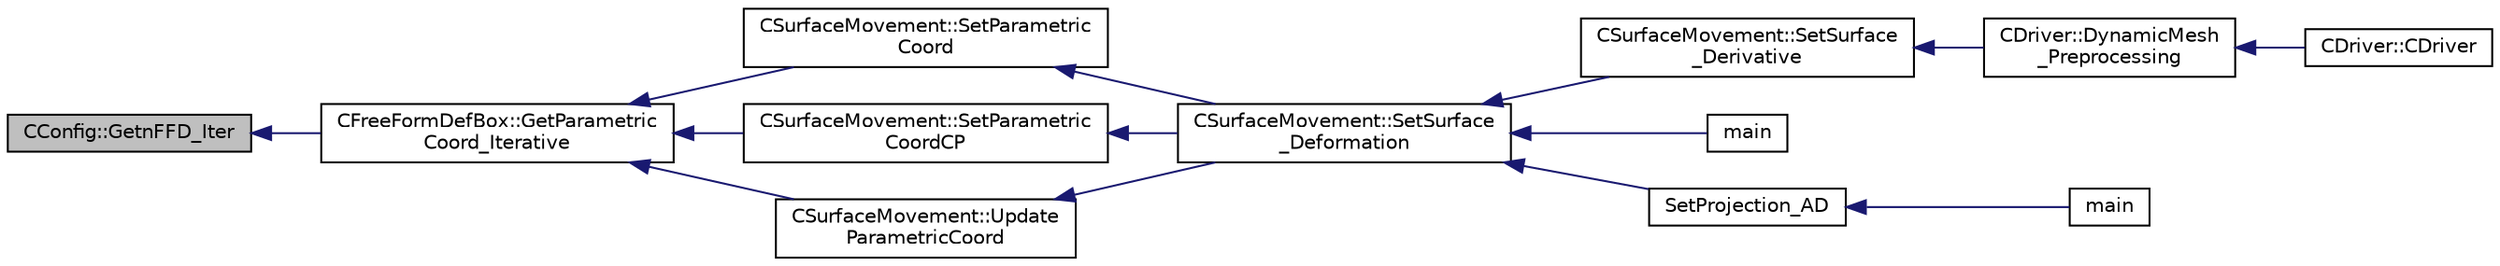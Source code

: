 digraph "CConfig::GetnFFD_Iter"
{
  edge [fontname="Helvetica",fontsize="10",labelfontname="Helvetica",labelfontsize="10"];
  node [fontname="Helvetica",fontsize="10",shape=record];
  rankdir="LR";
  Node8524 [label="CConfig::GetnFFD_Iter",height=0.2,width=0.4,color="black", fillcolor="grey75", style="filled", fontcolor="black"];
  Node8524 -> Node8525 [dir="back",color="midnightblue",fontsize="10",style="solid",fontname="Helvetica"];
  Node8525 [label="CFreeFormDefBox::GetParametric\lCoord_Iterative",height=0.2,width=0.4,color="black", fillcolor="white", style="filled",URL="$class_c_free_form_def_box.html#a011c6d7a5d805990775f0ee28d827a7f",tooltip="Iterative strategy for computing the parametric coordinates. "];
  Node8525 -> Node8526 [dir="back",color="midnightblue",fontsize="10",style="solid",fontname="Helvetica"];
  Node8526 [label="CSurfaceMovement::SetParametric\lCoord",height=0.2,width=0.4,color="black", fillcolor="white", style="filled",URL="$class_c_surface_movement.html#aba4574819df11175b382e0e765ec2f92",tooltip="Compute the parametric coordinates of a grid point using a point inversion strategy in the free form ..."];
  Node8526 -> Node8527 [dir="back",color="midnightblue",fontsize="10",style="solid",fontname="Helvetica"];
  Node8527 [label="CSurfaceMovement::SetSurface\l_Deformation",height=0.2,width=0.4,color="black", fillcolor="white", style="filled",URL="$class_c_surface_movement.html#a23bec9fbe1bcd7f6117100de93381ac3",tooltip="Set the surface/boundary deformation. "];
  Node8527 -> Node8528 [dir="back",color="midnightblue",fontsize="10",style="solid",fontname="Helvetica"];
  Node8528 [label="CSurfaceMovement::SetSurface\l_Derivative",height=0.2,width=0.4,color="black", fillcolor="white", style="filled",URL="$class_c_surface_movement.html#af6aac73d04565bf6e9b81305b66e97e7",tooltip="Set derivatives of the surface/boundary deformation. "];
  Node8528 -> Node8529 [dir="back",color="midnightblue",fontsize="10",style="solid",fontname="Helvetica"];
  Node8529 [label="CDriver::DynamicMesh\l_Preprocessing",height=0.2,width=0.4,color="black", fillcolor="white", style="filled",URL="$class_c_driver.html#af585d91d9c08dbddcc2b3e67dd5f5af9",tooltip="GridMovement_Preprocessing. "];
  Node8529 -> Node8530 [dir="back",color="midnightblue",fontsize="10",style="solid",fontname="Helvetica"];
  Node8530 [label="CDriver::CDriver",height=0.2,width=0.4,color="black", fillcolor="white", style="filled",URL="$class_c_driver.html#a3fca4a013a6efa9bbb38fe78a86b5f3d",tooltip="Constructor of the class. "];
  Node8527 -> Node8531 [dir="back",color="midnightblue",fontsize="10",style="solid",fontname="Helvetica"];
  Node8531 [label="main",height=0.2,width=0.4,color="black", fillcolor="white", style="filled",URL="$_s_u2___d_e_f_8cpp.html#a0ddf1224851353fc92bfbff6f499fa97"];
  Node8527 -> Node8532 [dir="back",color="midnightblue",fontsize="10",style="solid",fontname="Helvetica"];
  Node8532 [label="SetProjection_AD",height=0.2,width=0.4,color="black", fillcolor="white", style="filled",URL="$_s_u2___d_o_t_8cpp.html#a3fceed882e8eb3d6796c8e8396af7d87",tooltip="Projection of the surface sensitivity using algorithmic differentiation (AD). "];
  Node8532 -> Node8533 [dir="back",color="midnightblue",fontsize="10",style="solid",fontname="Helvetica"];
  Node8533 [label="main",height=0.2,width=0.4,color="black", fillcolor="white", style="filled",URL="$_s_u2___d_o_t_8cpp.html#a0ddf1224851353fc92bfbff6f499fa97"];
  Node8525 -> Node8534 [dir="back",color="midnightblue",fontsize="10",style="solid",fontname="Helvetica"];
  Node8534 [label="CSurfaceMovement::SetParametric\lCoordCP",height=0.2,width=0.4,color="black", fillcolor="white", style="filled",URL="$class_c_surface_movement.html#aa2807f008a1580a5eafd712a7051b548",tooltip="Set the Parametric coordinates. "];
  Node8534 -> Node8527 [dir="back",color="midnightblue",fontsize="10",style="solid",fontname="Helvetica"];
  Node8525 -> Node8535 [dir="back",color="midnightblue",fontsize="10",style="solid",fontname="Helvetica"];
  Node8535 [label="CSurfaceMovement::Update\lParametricCoord",height=0.2,width=0.4,color="black", fillcolor="white", style="filled",URL="$class_c_surface_movement.html#a955774953bd11927bcfcaec014125126",tooltip="Update the parametric coordinates of a grid point using a point inversion strategy in the free form F..."];
  Node8535 -> Node8527 [dir="back",color="midnightblue",fontsize="10",style="solid",fontname="Helvetica"];
}
